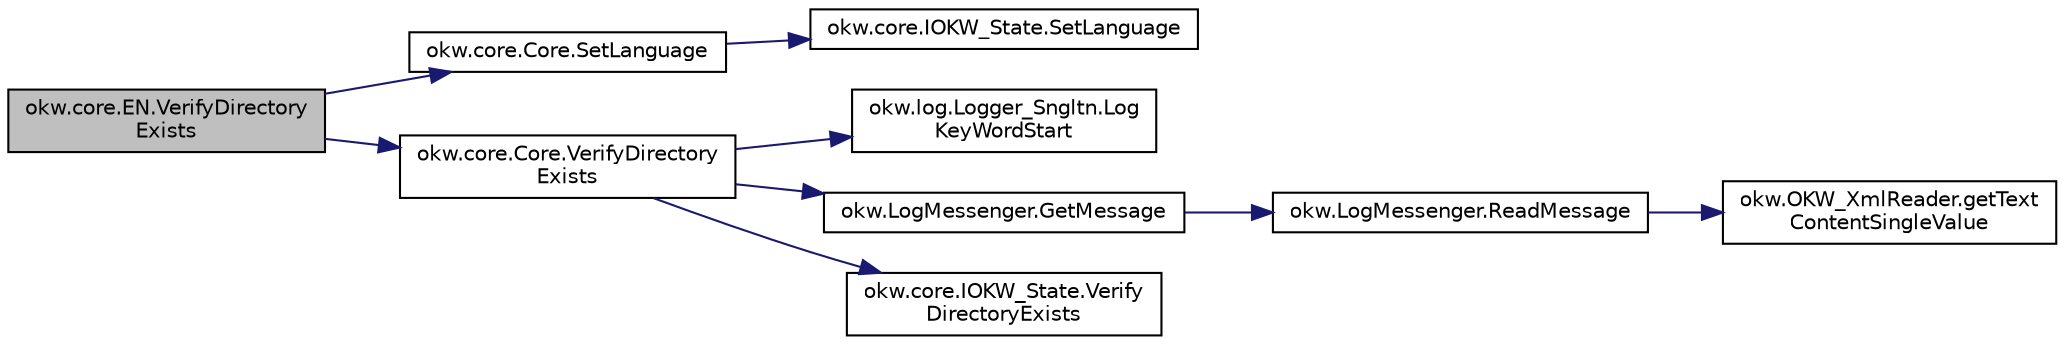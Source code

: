 digraph "okw.core.EN.VerifyDirectoryExists"
{
 // INTERACTIVE_SVG=YES
  edge [fontname="Helvetica",fontsize="10",labelfontname="Helvetica",labelfontsize="10"];
  node [fontname="Helvetica",fontsize="10",shape=record];
  rankdir="LR";
  Node373 [label="okw.core.EN.VerifyDirectory\lExists",height=0.2,width=0.4,color="black", fillcolor="grey75", style="filled", fontcolor="black"];
  Node373 -> Node374 [color="midnightblue",fontsize="10",style="solid",fontname="Helvetica"];
  Node374 [label="okw.core.Core.SetLanguage",height=0.2,width=0.4,color="black", fillcolor="white", style="filled",URL="$classokw_1_1core_1_1_core.html#ae4d17cb7b948458deadda4e4ed53f426",tooltip="Setzt die Sprache auf den gegebenen wert Language. "];
  Node374 -> Node375 [color="midnightblue",fontsize="10",style="solid",fontname="Helvetica"];
  Node375 [label="okw.core.IOKW_State.SetLanguage",height=0.2,width=0.4,color="black", fillcolor="white", style="filled",URL="$interfaceokw_1_1core_1_1_i_o_k_w___state.html#ad5224b447bfe46ad0ec5c37a9001199c",tooltip="Interne Methode zum setzen der Sprache für die sprachabhängigen Ausgaben der Dokumentation (Log)..."];
  Node373 -> Node376 [color="midnightblue",fontsize="10",style="solid",fontname="Helvetica"];
  Node376 [label="okw.core.Core.VerifyDirectory\lExists",height=0.2,width=0.4,color="black", fillcolor="white", style="filled",URL="$classokw_1_1core_1_1_core.html#ab9c07f0acb5bdf36c58bc3c3ae12768d",tooltip="Prüft, ob das gegebene Verzeichnis existiert. "];
  Node376 -> Node377 [color="midnightblue",fontsize="10",style="solid",fontname="Helvetica"];
  Node377 [label="okw.log.Logger_Sngltn.Log\lKeyWordStart",height=0.2,width=0.4,color="black", fillcolor="white", style="filled",URL="$classokw_1_1log_1_1_logger___sngltn.html#a70ec25e200e00ecefc544e8fd371d2ef",tooltip="Ausgabe eines Schlüsselwortes. "];
  Node376 -> Node378 [color="midnightblue",fontsize="10",style="solid",fontname="Helvetica"];
  Node378 [label="okw.LogMessenger.GetMessage",height=0.2,width=0.4,color="black", fillcolor="white", style="filled",URL="$classokw_1_1_log_messenger.html#af225d1f037d47b3b085175c09d78bdd2",tooltip="Holt die Log-Meldung für MethodeNmae/Textkey ohne weitere Parameter. "];
  Node378 -> Node379 [color="midnightblue",fontsize="10",style="solid",fontname="Helvetica"];
  Node379 [label="okw.LogMessenger.ReadMessage",height=0.2,width=0.4,color="black", fillcolor="white", style="filled",URL="$classokw_1_1_log_messenger.html#a530cd6ab82ec82a04206a2e976ec06e3",tooltip="Interne Kernfunktion holt die Log-Meldung mit Platzhaltern aus der XML-Datei. "];
  Node379 -> Node380 [color="midnightblue",fontsize="10",style="solid",fontname="Helvetica"];
  Node380 [label="okw.OKW_XmlReader.getText\lContentSingleValue",height=0.2,width=0.4,color="black", fillcolor="white", style="filled",URL="$classokw_1_1_o_k_w___xml_reader.html#ab920b5335a2e1429c14cc5f8e79f39eb",tooltip="Lies den TextContent eines Tag. "];
  Node376 -> Node381 [color="midnightblue",fontsize="10",style="solid",fontname="Helvetica"];
  Node381 [label="okw.core.IOKW_State.Verify\lDirectoryExists",height=0.2,width=0.4,color="black", fillcolor="white", style="filled",URL="$interfaceokw_1_1core_1_1_i_o_k_w___state.html#aea3ea402ce421e7fede1cc1fb4ce9a65",tooltip="Prüft, ob das gegebene Verzeichnis existiert. "];
}
